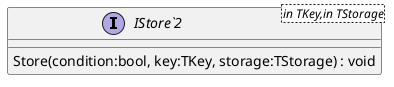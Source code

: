 @startuml
interface "IStore`2"<in TKey,in TStorage> {
    Store(condition:bool, key:TKey, storage:TStorage) : void
}
@enduml
